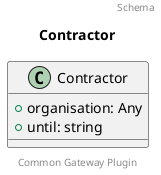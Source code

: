 @startuml
title: Contractor
footer: Common Gateway Plugin
header: Schema

class Contractor {
  + organisation: Any
  + until: string
}
@enduml
